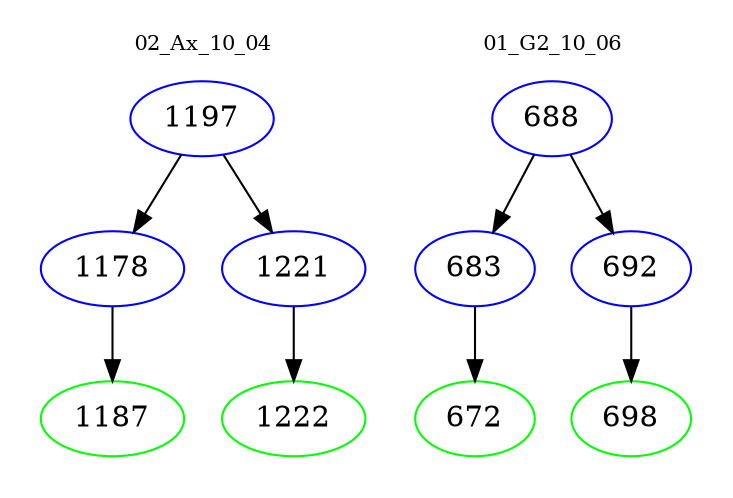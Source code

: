 digraph{
subgraph cluster_0 {
color = white
label = "02_Ax_10_04";
fontsize=10;
T0_1197 [label="1197", color="blue"]
T0_1197 -> T0_1178 [color="black"]
T0_1178 [label="1178", color="blue"]
T0_1178 -> T0_1187 [color="black"]
T0_1187 [label="1187", color="green"]
T0_1197 -> T0_1221 [color="black"]
T0_1221 [label="1221", color="blue"]
T0_1221 -> T0_1222 [color="black"]
T0_1222 [label="1222", color="green"]
}
subgraph cluster_1 {
color = white
label = "01_G2_10_06";
fontsize=10;
T1_688 [label="688", color="blue"]
T1_688 -> T1_683 [color="black"]
T1_683 [label="683", color="blue"]
T1_683 -> T1_672 [color="black"]
T1_672 [label="672", color="green"]
T1_688 -> T1_692 [color="black"]
T1_692 [label="692", color="blue"]
T1_692 -> T1_698 [color="black"]
T1_698 [label="698", color="green"]
}
}
